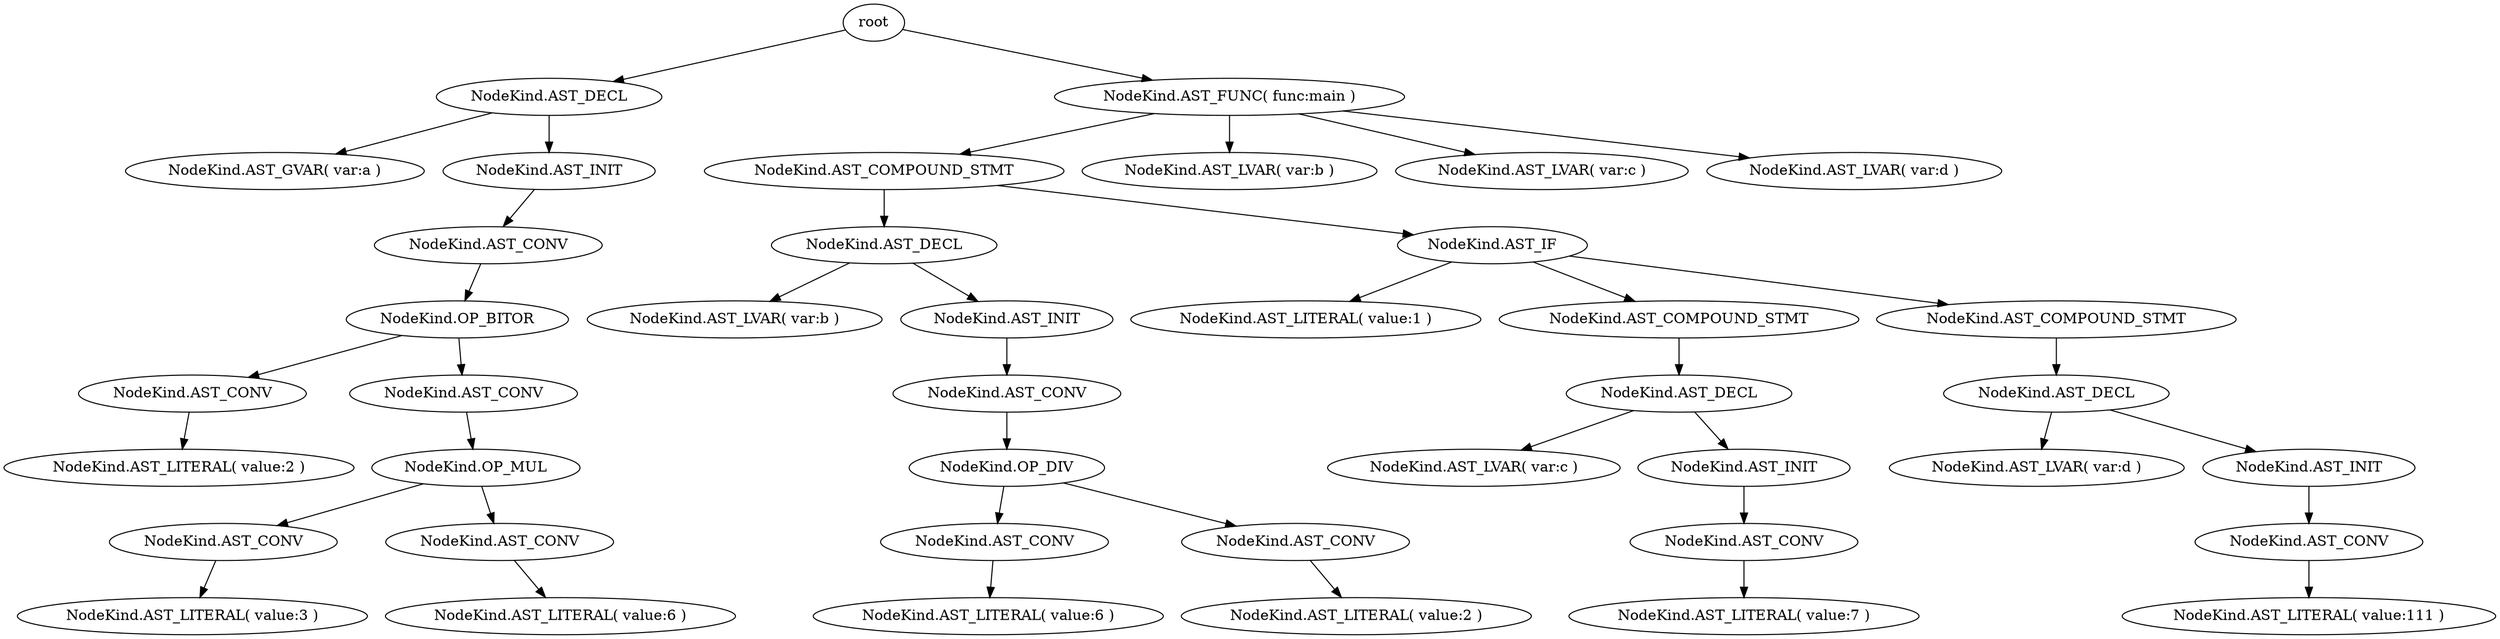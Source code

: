 // ast
digraph {
	root [label=root]
	152332797057236 [label="NodeKind.AST_DECL"]
	root -> 152332797057236
	152332797057242 [label="NodeKind.AST_GVAR( var:a )"]
	152332797057236 -> 152332797057242
	152332797057244 [label="NodeKind.AST_INIT"]
	152332797057236 -> 152332797057244
	152332797057246 [label="NodeKind.AST_CONV"]
	152332797057244 -> 152332797057246
	152332797057248 [label="NodeKind.OP_BITOR"]
	152332797057246 -> 152332797057248
	152332797057249 [label="NodeKind.AST_CONV"]
	152332797057248 -> 152332797057249
	152332797057251 [label="NodeKind.AST_LITERAL( value:2 )"]
	152332797057249 -> 152332797057251
	152332797057252 [label="NodeKind.AST_CONV"]
	152332797057248 -> 152332797057252
	152332797057254 [label="NodeKind.OP_MUL"]
	152332797057252 -> 152332797057254
	152332797057256 [label="NodeKind.AST_CONV"]
	152332797057254 -> 152332797057256
	152332797057257 [label="NodeKind.AST_LITERAL( value:3 )"]
	152332797057256 -> 152332797057257
	152332797057259 [label="NodeKind.AST_CONV"]
	152332797057254 -> 152332797057259
	152332797057261 [label="NodeKind.AST_LITERAL( value:6 )"]
	152332797057259 -> 152332797057261
	152332797057263 [label="NodeKind.AST_FUNC( func:main )"]
	root -> 152332797057263
	152332797057264 [label="NodeKind.AST_COMPOUND_STMT"]
	152332797057263 -> 152332797057264
	152332797057266 [label="NodeKind.AST_DECL"]
	152332797057264 -> 152332797057266
	152332797057267 [label="NodeKind.AST_LVAR( var:b )"]
	152332797057266 -> 152332797057267
	152332797057269 [label="NodeKind.AST_INIT"]
	152332797057266 -> 152332797057269
	152332797057270 [label="NodeKind.AST_CONV"]
	152332797057269 -> 152332797057270
	152332797057272 [label="NodeKind.OP_DIV"]
	152332797057270 -> 152332797057272
	152332797057274 [label="NodeKind.AST_CONV"]
	152332797057272 -> 152332797057274
	152332797057275 [label="NodeKind.AST_LITERAL( value:6 )"]
	152332797057274 -> 152332797057275
	152332797057277 [label="NodeKind.AST_CONV"]
	152332797057272 -> 152332797057277
	152332797057278 [label="NodeKind.AST_LITERAL( value:2 )"]
	152332797057277 -> 152332797057278
	152332797057280 [label="NodeKind.AST_IF"]
	152332797057264 -> 152332797057280
	152332797057282 [label="NodeKind.AST_LITERAL( value:1 )"]
	152332797057280 -> 152332797057282
	152332797057283 [label="NodeKind.AST_COMPOUND_STMT"]
	152332797057280 -> 152332797057283
	152332797057285 [label="NodeKind.AST_DECL"]
	152332797057283 -> 152332797057285
	152332797057286 [label="NodeKind.AST_LVAR( var:c )"]
	152332797057285 -> 152332797057286
	152332797057288 [label="NodeKind.AST_INIT"]
	152332797057285 -> 152332797057288
	152332797057289 [label="NodeKind.AST_CONV"]
	152332797057288 -> 152332797057289
	152332797057291 [label="NodeKind.AST_LITERAL( value:7 )"]
	152332797057289 -> 152332797057291
	152332797057292 [label="NodeKind.AST_COMPOUND_STMT"]
	152332797057280 -> 152332797057292
	152332797057294 [label="NodeKind.AST_DECL"]
	152332797057292 -> 152332797057294
	152332797057295 [label="NodeKind.AST_LVAR( var:d )"]
	152332797057294 -> 152332797057295
	152332797057297 [label="NodeKind.AST_INIT"]
	152332797057294 -> 152332797057297
	152332797057299 [label="NodeKind.AST_CONV"]
	152332797057297 -> 152332797057299
	152332797057300 [label="NodeKind.AST_LITERAL( value:111 )"]
	152332797057299 -> 152332797057300
	152332797057302 [label="NodeKind.AST_LVAR( var:b )"]
	152332797057263 -> 152332797057302
	152332797057303 [label="NodeKind.AST_LVAR( var:c )"]
	152332797057263 -> 152332797057303
	152332797057305 [label="NodeKind.AST_LVAR( var:d )"]
	152332797057263 -> 152332797057305
}
